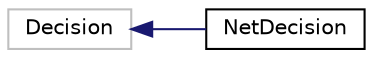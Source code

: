 digraph "Graphical Class Hierarchy"
{
 // LATEX_PDF_SIZE
  edge [fontname="Helvetica",fontsize="10",labelfontname="Helvetica",labelfontsize="10"];
  node [fontname="Helvetica",fontsize="10",shape=record];
  rankdir="LR";
  Node105 [label="Decision",height=0.2,width=0.4,color="grey75", fillcolor="white", style="filled",tooltip=" "];
  Node105 -> Node0 [dir="back",color="midnightblue",fontsize="10",style="solid",fontname="Helvetica"];
  Node0 [label="NetDecision",height=0.2,width=0.4,color="black", fillcolor="white", style="filled",URL="$classGoogle_1_1OrTools_1_1ConstraintSolver_1_1NetDecision.html",tooltip="This class acts as a intermediate step between a c++ decision and a .Net one."];
}
